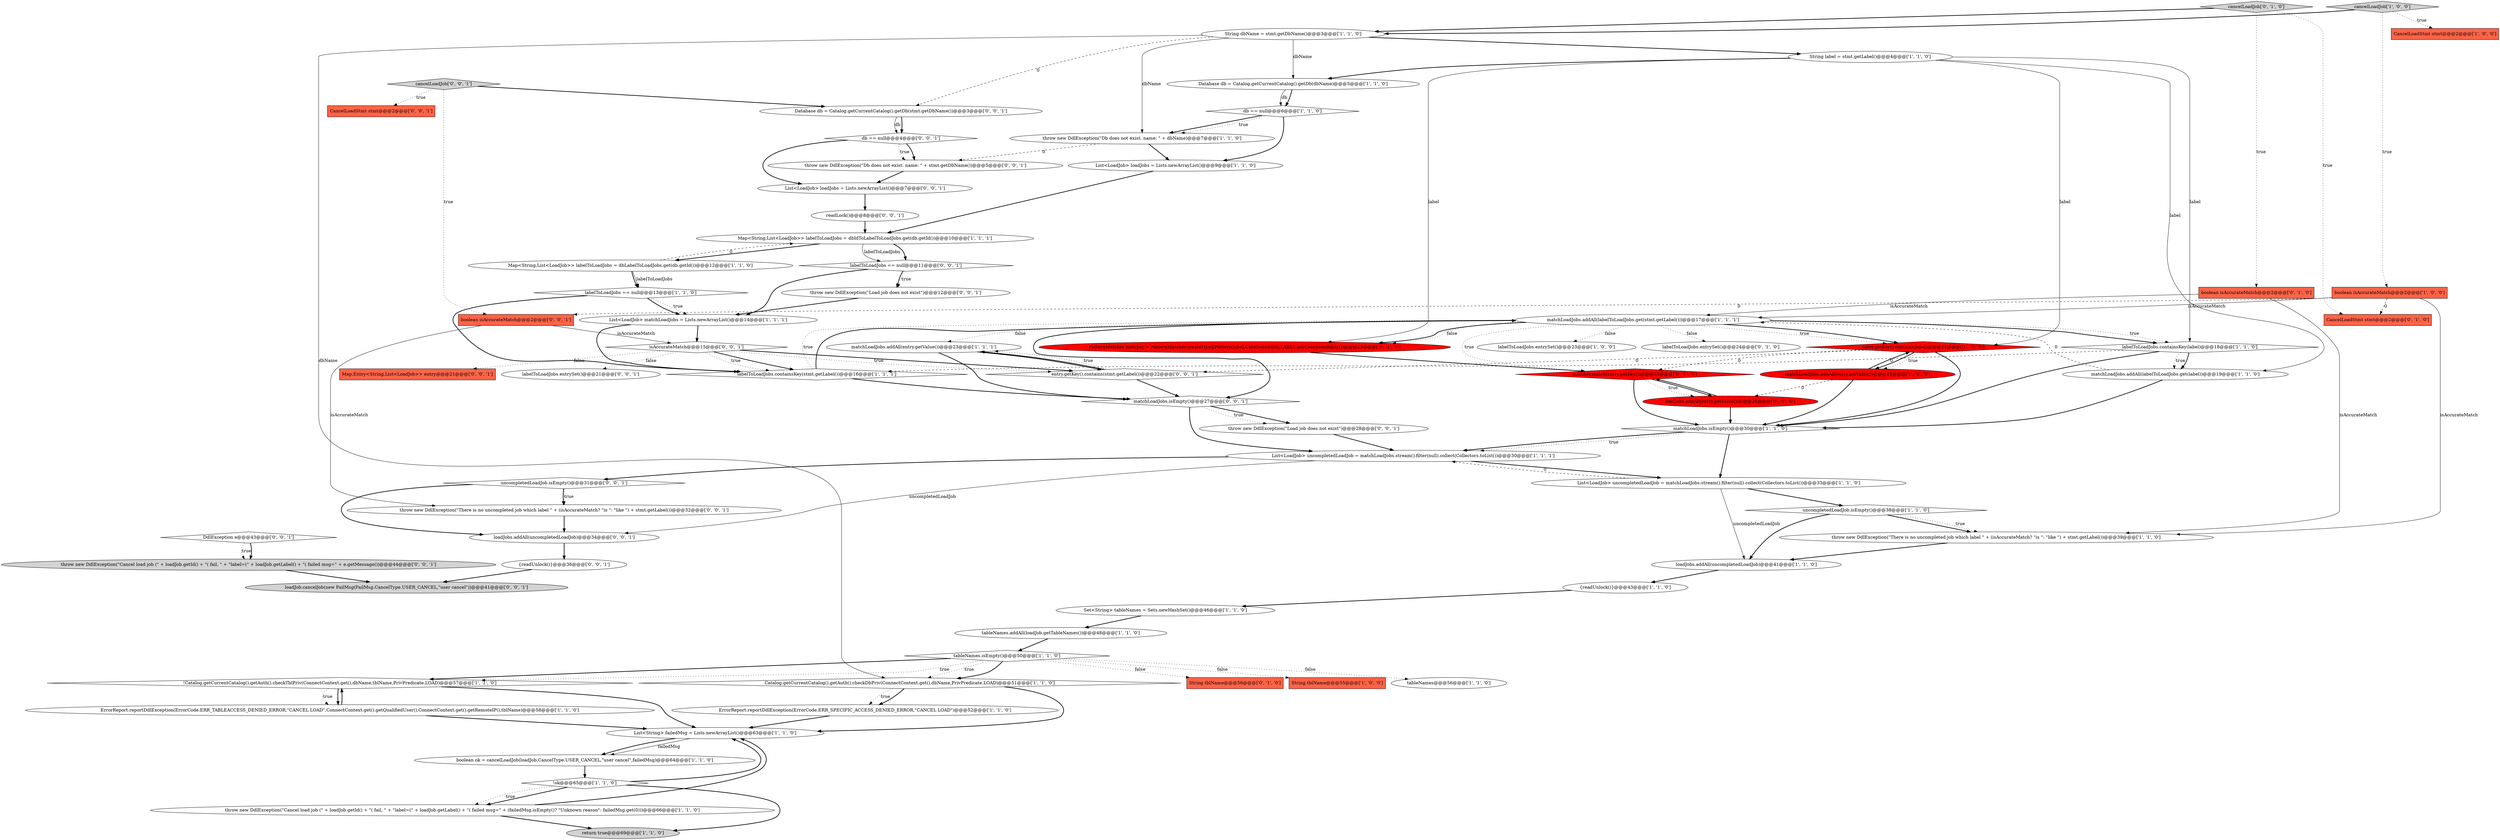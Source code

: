 digraph {
2 [style = filled, label = "labelToLoadJobs.entrySet()@@@23@@@['1', '0', '0']", fillcolor = white, shape = ellipse image = "AAA0AAABBB1BBB"];
69 [style = filled, label = "throw new DdlException(\"Cancel load job (\" + loadJob.getId() + \"( fail, \" + \"label=(\" + loadJob.getLabel() + \"( failed msg=\" + e.getMessage())@@@44@@@['0', '0', '1']", fillcolor = lightgray, shape = ellipse image = "AAA0AAABBB3BBB"];
6 [style = filled, label = "labelToLoadJobs == null@@@13@@@['1', '1', '0']", fillcolor = white, shape = diamond image = "AAA0AAABBB1BBB"];
10 [style = filled, label = "List<LoadJob> uncompletedLoadJob = matchLoadJobs.stream().filter(null).collect(Collectors.toList())@@@30@@@['1', '1', '1']", fillcolor = white, shape = ellipse image = "AAA0AAABBB1BBB"];
54 [style = filled, label = "throw new DdlException(\"Load job does not exist\")@@@28@@@['0', '0', '1']", fillcolor = white, shape = ellipse image = "AAA0AAABBB3BBB"];
1 [style = filled, label = "List<LoadJob> loadJobs = Lists.newArrayList()@@@9@@@['1', '1', '0']", fillcolor = white, shape = ellipse image = "AAA0AAABBB1BBB"];
32 [style = filled, label = "cancelLoadJob['1', '0', '0']", fillcolor = lightgray, shape = diamond image = "AAA0AAABBB1BBB"];
71 [style = filled, label = "labelToLoadJobs.entrySet()@@@21@@@['0', '0', '1']", fillcolor = white, shape = ellipse image = "AAA0AAABBB3BBB"];
56 [style = filled, label = "Database db = Catalog.getCurrentCatalog().getDb(stmt.getDbName())@@@3@@@['0', '0', '1']", fillcolor = white, shape = ellipse image = "AAA0AAABBB3BBB"];
26 [style = filled, label = "tableNames.isEmpty()@@@50@@@['1', '1', '0']", fillcolor = white, shape = diamond image = "AAA0AAABBB1BBB"];
37 [style = filled, label = "throw new DdlException(\"There is no uncompleted job which label \" + (isAccurateMatch? \"is \": \"like \") + stmt.getLabel())@@@39@@@['1', '1', '0']", fillcolor = white, shape = ellipse image = "AAA0AAABBB1BBB"];
46 [style = filled, label = "labelToLoadJobs.entrySet()@@@24@@@['0', '1', '0']", fillcolor = white, shape = ellipse image = "AAA0AAABBB2BBB"];
42 [style = filled, label = "boolean isAccurateMatch@@@2@@@['0', '1', '0']", fillcolor = tomato, shape = box image = "AAA0AAABBB2BBB"];
23 [style = filled, label = "matchLoadJobs.addAll(labelToLoadJobs.get(label))@@@19@@@['1', '1', '0']", fillcolor = white, shape = ellipse image = "AAA0AAABBB1BBB"];
40 [style = filled, label = "matchLoadJobs.addAll(entry.getValue())@@@25@@@['1', '0', '0']", fillcolor = red, shape = ellipse image = "AAA1AAABBB1BBB"];
45 [style = filled, label = "String tblName@@@56@@@['0', '1', '0']", fillcolor = tomato, shape = box image = "AAA0AAABBB2BBB"];
55 [style = filled, label = "DdlException e@@@43@@@['0', '0', '1']", fillcolor = white, shape = diamond image = "AAA0AAABBB3BBB"];
36 [style = filled, label = "List<LoadJob> matchLoadJobs = Lists.newArrayList()@@@14@@@['1', '1', '1']", fillcolor = white, shape = ellipse image = "AAA0AAABBB1BBB"];
61 [style = filled, label = "boolean isAccurateMatch@@@2@@@['0', '0', '1']", fillcolor = tomato, shape = box image = "AAA0AAABBB3BBB"];
64 [style = filled, label = "uncompletedLoadJob.isEmpty()@@@31@@@['0', '0', '1']", fillcolor = white, shape = diamond image = "AAA0AAABBB3BBB"];
39 [style = filled, label = "String label = stmt.getLabel()@@@4@@@['1', '1', '0']", fillcolor = white, shape = ellipse image = "AAA0AAABBB1BBB"];
0 [style = filled, label = "String dbName = stmt.getDbName()@@@3@@@['1', '1', '0']", fillcolor = white, shape = ellipse image = "AAA0AAABBB1BBB"];
3 [style = filled, label = "ErrorReport.reportDdlException(ErrorCode.ERR_TABLEACCESS_DENIED_ERROR,\"CANCEL LOAD\",ConnectContext.get().getQualifiedUser(),ConnectContext.get().getRemoteIP(),tblName)@@@58@@@['1', '1', '0']", fillcolor = white, shape = ellipse image = "AAA0AAABBB1BBB"];
15 [style = filled, label = "Map<String,List<LoadJob>> labelToLoadJobs = dbIdToLabelToLoadJobs.get(db.getId())@@@10@@@['1', '1', '1']", fillcolor = white, shape = ellipse image = "AAA0AAABBB1BBB"];
4 [style = filled, label = "List<String> failedMsg = Lists.newArrayList()@@@63@@@['1', '1', '0']", fillcolor = white, shape = ellipse image = "AAA0AAABBB1BBB"];
67 [style = filled, label = "entry.getKey().contains(stmt.getLabel())@@@22@@@['0', '0', '1']", fillcolor = white, shape = diamond image = "AAA0AAABBB3BBB"];
5 [style = filled, label = "matchLoadJobs.isEmpty()@@@30@@@['1', '1', '0']", fillcolor = white, shape = diamond image = "AAA0AAABBB1BBB"];
44 [style = filled, label = "cancelLoadJob['0', '1', '0']", fillcolor = lightgray, shape = diamond image = "AAA0AAABBB2BBB"];
53 [style = filled, label = "List<LoadJob> loadJobs = Lists.newArrayList()@@@7@@@['0', '0', '1']", fillcolor = white, shape = ellipse image = "AAA0AAABBB3BBB"];
70 [style = filled, label = "throw new DdlException(\"Load job does not exist\")@@@12@@@['0', '0', '1']", fillcolor = white, shape = ellipse image = "AAA0AAABBB3BBB"];
12 [style = filled, label = "!ok@@@65@@@['1', '1', '0']", fillcolor = white, shape = diamond image = "AAA0AAABBB1BBB"];
51 [style = filled, label = "Map.Entry<String,List<LoadJob>> entry@@@21@@@['0', '0', '1']", fillcolor = tomato, shape = box image = "AAA0AAABBB3BBB"];
38 [style = filled, label = "Map<String,List<LoadJob>> labelToLoadJobs = dbLabelToLoadJobs.get(db.getId())@@@12@@@['1', '1', '0']", fillcolor = white, shape = ellipse image = "AAA0AAABBB1BBB"];
22 [style = filled, label = "{readUnlock()}@@@43@@@['1', '1', '0']", fillcolor = white, shape = ellipse image = "AAA0AAABBB1BBB"];
50 [style = filled, label = "db == null@@@4@@@['0', '0', '1']", fillcolor = white, shape = diamond image = "AAA0AAABBB3BBB"];
16 [style = filled, label = "String tblName@@@55@@@['1', '0', '0']", fillcolor = tomato, shape = box image = "AAA0AAABBB1BBB"];
29 [style = filled, label = "Set<String> tableNames = Sets.newHashSet()@@@46@@@['1', '1', '0']", fillcolor = white, shape = ellipse image = "AAA0AAABBB1BBB"];
17 [style = filled, label = "tableNames@@@56@@@['1', '1', '0']", fillcolor = white, shape = ellipse image = "AAA0AAABBB1BBB"];
8 [style = filled, label = "ErrorReport.reportDdlException(ErrorCode.ERR_SPECIFIC_ACCESS_DENIED_ERROR,\"CANCEL LOAD\")@@@52@@@['1', '1', '0']", fillcolor = white, shape = ellipse image = "AAA0AAABBB1BBB"];
65 [style = filled, label = "throw new DdlException(\"There is no uncompleted job which label \" + (isAccurateMatch? \"is \": \"like \") + stmt.getLabel())@@@32@@@['0', '0', '1']", fillcolor = white, shape = ellipse image = "AAA0AAABBB3BBB"];
49 [style = filled, label = "CancelLoadStmt stmt@@@2@@@['0', '1', '0']", fillcolor = tomato, shape = box image = "AAA1AAABBB2BBB"];
58 [style = filled, label = "cancelLoadJob['0', '0', '1']", fillcolor = lightgray, shape = diamond image = "AAA0AAABBB3BBB"];
21 [style = filled, label = "loadJobs.addAll(uncompletedLoadJob)@@@41@@@['1', '1', '0']", fillcolor = white, shape = ellipse image = "AAA0AAABBB1BBB"];
24 [style = filled, label = "uncompletedLoadJob.isEmpty()@@@38@@@['1', '1', '0']", fillcolor = white, shape = diamond image = "AAA0AAABBB1BBB"];
62 [style = filled, label = "isAccurateMatch@@@15@@@['0', '0', '1']", fillcolor = white, shape = diamond image = "AAA0AAABBB3BBB"];
41 [style = filled, label = "List<LoadJob> uncompletedLoadJob = matchLoadJobs.stream().filter(null).collect(Collectors.toList())@@@33@@@['1', '1', '0']", fillcolor = white, shape = ellipse image = "AAA0AAABBB1BBB"];
43 [style = filled, label = "PatternMatcher matcher = PatternMatcher.createMysqlPattern(label,CaseSensibility.LABEL.getCaseSensibility())@@@23@@@['0', '1', '0']", fillcolor = red, shape = ellipse image = "AAA1AAABBB2BBB"];
35 [style = filled, label = "matchLoadJobs.addAll(entry.getValue())@@@23@@@['1', '1', '1']", fillcolor = white, shape = ellipse image = "AAA0AAABBB1BBB"];
11 [style = filled, label = "throw new DdlException(\"Cancel load job (\" + loadJob.getId() + \"( fail, \" + \"label=(\" + loadJob.getLabel() + \"( failed msg=\" + (failedMsg.isEmpty()? \"Unknown reason\": failedMsg.get(0)))@@@66@@@['1', '1', '0']", fillcolor = white, shape = ellipse image = "AAA0AAABBB1BBB"];
66 [style = filled, label = "throw new DdlException(\"Db does not exist. name: \" + stmt.getDbName())@@@5@@@['0', '0', '1']", fillcolor = white, shape = ellipse image = "AAA0AAABBB3BBB"];
25 [style = filled, label = "db == null@@@6@@@['1', '1', '0']", fillcolor = white, shape = diamond image = "AAA0AAABBB1BBB"];
27 [style = filled, label = "Catalog.getCurrentCatalog().getAuth().checkDbPriv(ConnectContext.get(),dbName,PrivPredicate.LOAD)@@@51@@@['1', '1', '0']", fillcolor = white, shape = diamond image = "AAA0AAABBB1BBB"];
33 [style = filled, label = "matchLoadJobs.addAll(labelToLoadJobs.get(stmt.getLabel()))@@@17@@@['1', '1', '1']", fillcolor = white, shape = ellipse image = "AAA0AAABBB1BBB"];
19 [style = filled, label = "boolean isAccurateMatch@@@2@@@['1', '0', '0']", fillcolor = tomato, shape = box image = "AAA1AAABBB1BBB"];
18 [style = filled, label = "labelToLoadJobs.containsKey(stmt.getLabel())@@@16@@@['1', '1', '1']", fillcolor = white, shape = diamond image = "AAA0AAABBB1BBB"];
20 [style = filled, label = "Database db = Catalog.getCurrentCatalog().getDb(dbName)@@@5@@@['1', '1', '0']", fillcolor = white, shape = ellipse image = "AAA0AAABBB1BBB"];
28 [style = filled, label = "labelToLoadJobs.containsKey(label)@@@18@@@['1', '1', '0']", fillcolor = white, shape = diamond image = "AAA0AAABBB1BBB"];
34 [style = filled, label = "entry.getKey().contains(label)@@@24@@@['1', '0', '0']", fillcolor = red, shape = diamond image = "AAA1AAABBB1BBB"];
57 [style = filled, label = "labelToLoadJobs == null@@@11@@@['0', '0', '1']", fillcolor = white, shape = diamond image = "AAA0AAABBB3BBB"];
7 [style = filled, label = "CancelLoadStmt stmt@@@2@@@['1', '0', '0']", fillcolor = tomato, shape = box image = "AAA0AAABBB1BBB"];
59 [style = filled, label = "{readUnlock()}@@@36@@@['0', '0', '1']", fillcolor = white, shape = ellipse image = "AAA0AAABBB3BBB"];
60 [style = filled, label = "loadJob.cancelJob(new FailMsg(FailMsg.CancelType.USER_CANCEL,\"user cancel\"))@@@41@@@['0', '0', '1']", fillcolor = lightgray, shape = ellipse image = "AAA0AAABBB3BBB"];
52 [style = filled, label = "CancelLoadStmt stmt@@@2@@@['0', '0', '1']", fillcolor = tomato, shape = box image = "AAA0AAABBB3BBB"];
63 [style = filled, label = "matchLoadJobs.isEmpty()@@@27@@@['0', '0', '1']", fillcolor = white, shape = diamond image = "AAA0AAABBB3BBB"];
68 [style = filled, label = "readLock()@@@8@@@['0', '0', '1']", fillcolor = white, shape = ellipse image = "AAA0AAABBB3BBB"];
47 [style = filled, label = "matcher.match(entry.getKey())@@@25@@@['0', '1', '0']", fillcolor = red, shape = diamond image = "AAA1AAABBB2BBB"];
13 [style = filled, label = "!Catalog.getCurrentCatalog().getAuth().checkTblPriv(ConnectContext.get(),dbName,tblName,PrivPredicate.LOAD)@@@57@@@['1', '1', '0']", fillcolor = white, shape = diamond image = "AAA0AAABBB1BBB"];
48 [style = filled, label = "loadJobs.addAll(entry.getValue())@@@26@@@['0', '1', '0']", fillcolor = red, shape = ellipse image = "AAA1AAABBB2BBB"];
9 [style = filled, label = "return true@@@69@@@['1', '1', '0']", fillcolor = lightgray, shape = ellipse image = "AAA0AAABBB1BBB"];
31 [style = filled, label = "throw new DdlException(\"Db does not exist. name: \" + dbName)@@@7@@@['1', '1', '0']", fillcolor = white, shape = ellipse image = "AAA0AAABBB1BBB"];
14 [style = filled, label = "tableNames.addAll(loadJob.getTableNames())@@@48@@@['1', '1', '0']", fillcolor = white, shape = ellipse image = "AAA0AAABBB1BBB"];
30 [style = filled, label = "boolean ok = cancelLoadJob(loadJob,CancelType.USER_CANCEL,\"user cancel\",failedMsg)@@@64@@@['1', '1', '0']", fillcolor = white, shape = ellipse image = "AAA0AAABBB1BBB"];
72 [style = filled, label = "loadJobs.addAll(uncompletedLoadJob)@@@34@@@['0', '0', '1']", fillcolor = white, shape = ellipse image = "AAA0AAABBB3BBB"];
39->43 [style = solid, label="label"];
25->1 [style = bold, label=""];
69->60 [style = bold, label=""];
28->18 [style = dashed, label="0"];
32->0 [style = bold, label=""];
33->28 [style = dotted, label="true"];
44->49 [style = dotted, label="true"];
31->1 [style = bold, label=""];
26->13 [style = dotted, label="true"];
10->41 [style = bold, label=""];
12->9 [style = bold, label=""];
11->9 [style = bold, label=""];
3->4 [style = bold, label=""];
15->57 [style = bold, label=""];
0->20 [style = solid, label="dbName"];
33->63 [style = bold, label=""];
26->16 [style = dotted, label="false"];
62->67 [style = bold, label=""];
25->31 [style = bold, label=""];
62->51 [style = dotted, label="false"];
39->34 [style = solid, label="label"];
24->21 [style = bold, label=""];
35->67 [style = bold, label=""];
36->18 [style = bold, label=""];
29->14 [style = bold, label=""];
26->45 [style = dotted, label="false"];
50->66 [style = bold, label=""];
55->69 [style = dotted, label="true"];
62->18 [style = bold, label=""];
8->4 [style = bold, label=""];
38->6 [style = solid, label="labelToLoadJobs"];
33->46 [style = dotted, label="false"];
39->23 [style = solid, label="label"];
64->65 [style = dotted, label="true"];
41->21 [style = solid, label="uncompletedLoadJob"];
5->10 [style = bold, label=""];
15->38 [style = bold, label=""];
28->5 [style = bold, label=""];
10->64 [style = bold, label=""];
57->70 [style = dotted, label="true"];
59->60 [style = bold, label=""];
13->3 [style = dotted, label="true"];
47->48 [style = bold, label=""];
63->54 [style = bold, label=""];
33->28 [style = bold, label=""];
12->11 [style = bold, label=""];
50->66 [style = dotted, label="true"];
37->21 [style = bold, label=""];
40->34 [style = bold, label=""];
27->8 [style = dotted, label="true"];
61->65 [style = solid, label="isAccurateMatch"];
31->66 [style = dashed, label="0"];
20->25 [style = bold, label=""];
4->30 [style = solid, label="failedMsg"];
58->56 [style = bold, label=""];
26->13 [style = bold, label=""];
38->6 [style = bold, label=""];
12->11 [style = dotted, label="true"];
36->62 [style = bold, label=""];
26->27 [style = bold, label=""];
41->10 [style = dashed, label="0"];
43->47 [style = bold, label=""];
40->5 [style = bold, label=""];
65->72 [style = bold, label=""];
44->42 [style = dotted, label="true"];
21->22 [style = bold, label=""];
62->67 [style = dotted, label="true"];
56->50 [style = bold, label=""];
20->25 [style = solid, label="db"];
19->37 [style = solid, label="isAccurateMatch"];
53->68 [style = bold, label=""];
15->57 [style = solid, label="labelToLoadJobs"];
28->23 [style = dotted, label="true"];
48->5 [style = bold, label=""];
39->20 [style = bold, label=""];
33->35 [style = dotted, label="false"];
27->8 [style = bold, label=""];
57->70 [style = bold, label=""];
67->35 [style = bold, label=""];
0->39 [style = bold, label=""];
63->10 [style = bold, label=""];
64->72 [style = bold, label=""];
58->52 [style = dotted, label="true"];
61->62 [style = solid, label="isAccurateMatch"];
47->48 [style = dotted, label="true"];
23->5 [style = bold, label=""];
34->40 [style = bold, label=""];
67->35 [style = dotted, label="true"];
0->56 [style = dashed, label="0"];
55->69 [style = bold, label=""];
25->31 [style = dotted, label="true"];
6->18 [style = bold, label=""];
5->10 [style = dotted, label="true"];
26->27 [style = dotted, label="true"];
18->33 [style = dotted, label="true"];
11->4 [style = bold, label=""];
18->33 [style = bold, label=""];
32->7 [style = dotted, label="true"];
22->29 [style = bold, label=""];
26->17 [style = dotted, label="false"];
72->59 [style = bold, label=""];
68->15 [style = bold, label=""];
33->47 [style = dotted, label="true"];
23->33 [style = dashed, label="0"];
40->48 [style = dashed, label="0"];
62->71 [style = dotted, label="false"];
30->12 [style = bold, label=""];
0->27 [style = solid, label="dbName"];
67->63 [style = bold, label=""];
28->23 [style = bold, label=""];
33->43 [style = dotted, label="false"];
64->65 [style = bold, label=""];
33->43 [style = bold, label=""];
47->5 [style = bold, label=""];
10->72 [style = solid, label="uncompletedLoadJob"];
35->63 [style = bold, label=""];
54->10 [style = bold, label=""];
38->15 [style = dashed, label="0"];
58->61 [style = dotted, label="true"];
34->40 [style = dotted, label="true"];
39->28 [style = solid, label="label"];
6->36 [style = dotted, label="true"];
41->24 [style = bold, label=""];
66->53 [style = bold, label=""];
34->5 [style = bold, label=""];
42->37 [style = solid, label="isAccurateMatch"];
1->15 [style = bold, label=""];
33->34 [style = dotted, label="true"];
34->47 [style = dashed, label="0"];
62->18 [style = dotted, label="true"];
33->2 [style = dotted, label="false"];
6->36 [style = bold, label=""];
56->50 [style = solid, label="db"];
19->49 [style = dashed, label="0"];
19->33 [style = solid, label="isAccurateMatch"];
18->63 [style = bold, label=""];
14->26 [style = bold, label=""];
27->4 [style = bold, label=""];
5->41 [style = bold, label=""];
4->30 [style = bold, label=""];
13->3 [style = bold, label=""];
12->4 [style = bold, label=""];
48->47 [style = bold, label=""];
63->54 [style = dotted, label="true"];
34->67 [style = dashed, label="0"];
24->37 [style = bold, label=""];
57->36 [style = bold, label=""];
24->37 [style = dotted, label="true"];
3->13 [style = bold, label=""];
70->36 [style = bold, label=""];
19->61 [style = dashed, label="0"];
0->31 [style = solid, label="dbName"];
42->33 [style = solid, label="isAccurateMatch"];
33->34 [style = bold, label=""];
50->53 [style = bold, label=""];
32->19 [style = dotted, label="true"];
44->0 [style = bold, label=""];
13->4 [style = bold, label=""];
}
